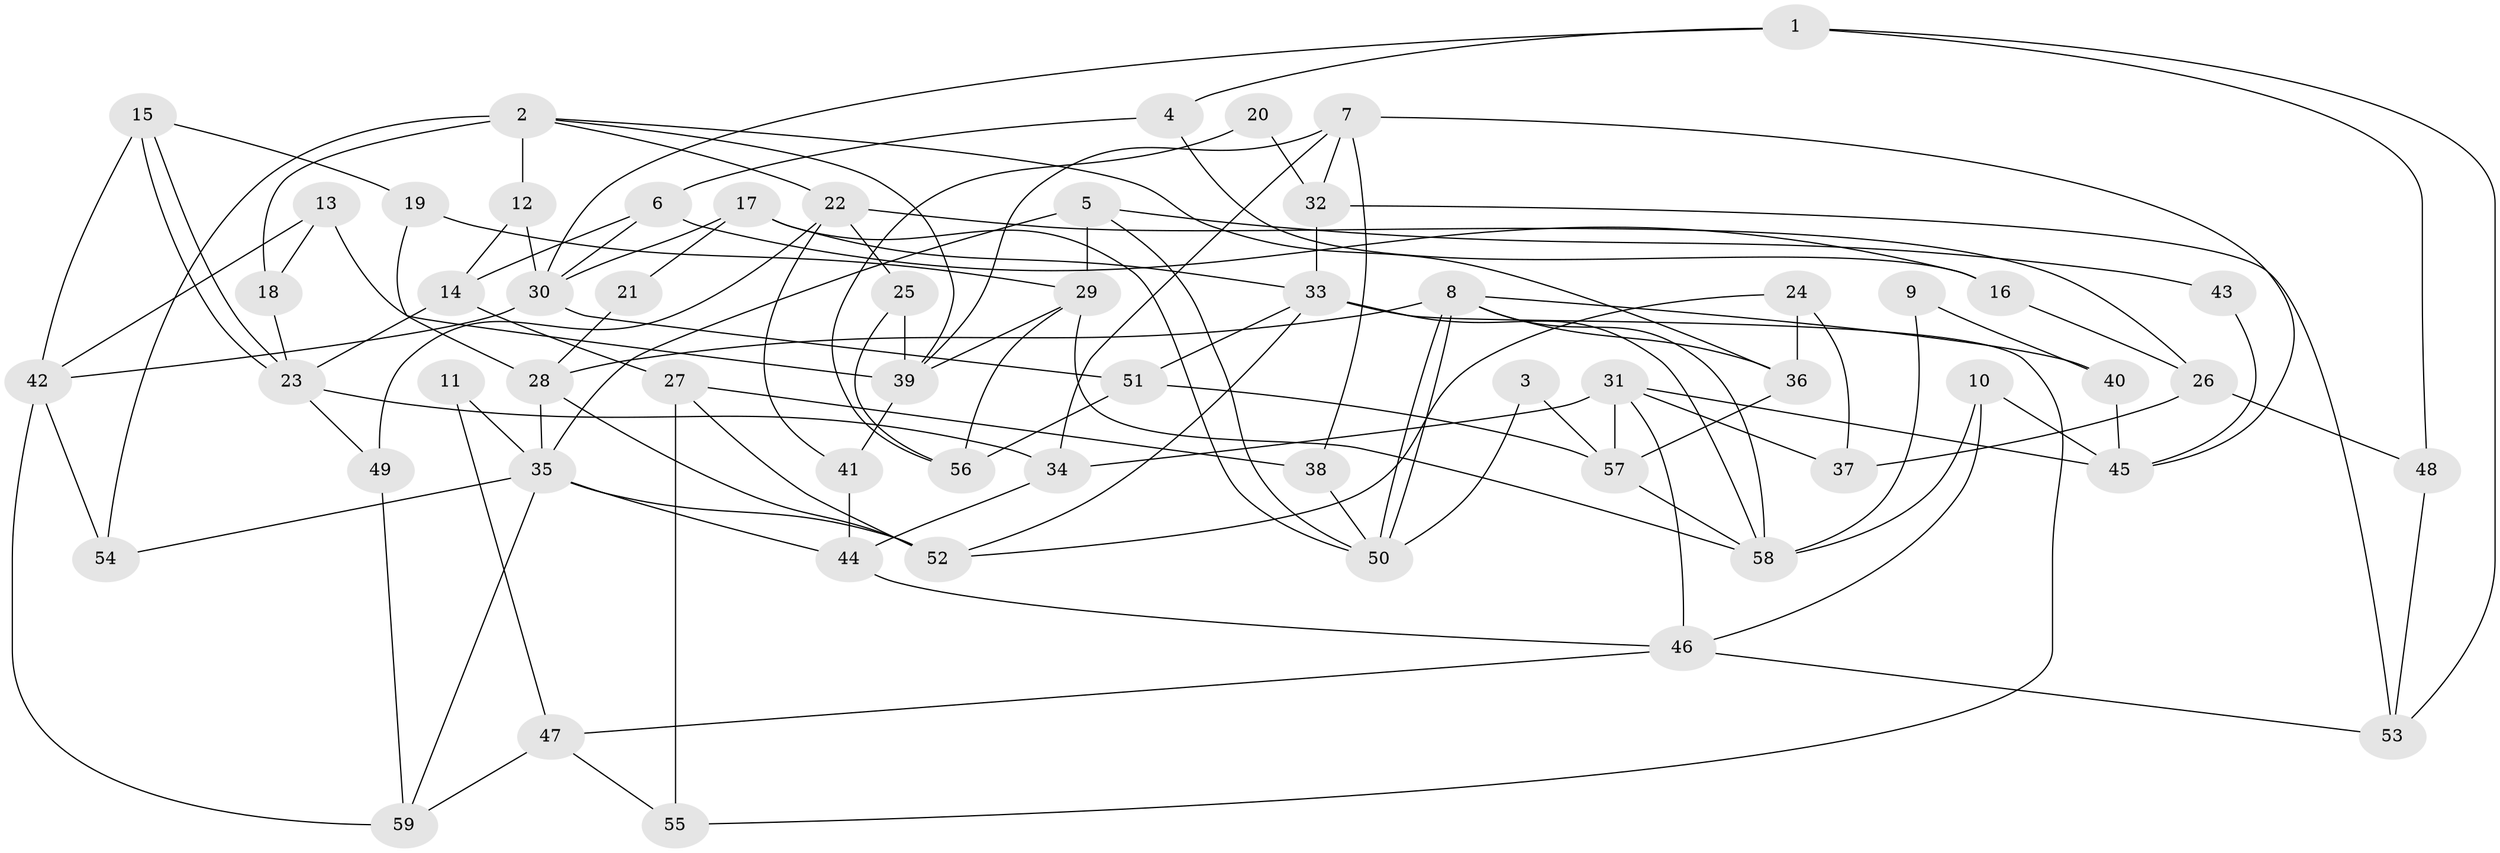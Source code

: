 // Generated by graph-tools (version 1.1) at 2025/02/03/09/25 03:02:10]
// undirected, 59 vertices, 118 edges
graph export_dot {
graph [start="1"]
  node [color=gray90,style=filled];
  1;
  2;
  3;
  4;
  5;
  6;
  7;
  8;
  9;
  10;
  11;
  12;
  13;
  14;
  15;
  16;
  17;
  18;
  19;
  20;
  21;
  22;
  23;
  24;
  25;
  26;
  27;
  28;
  29;
  30;
  31;
  32;
  33;
  34;
  35;
  36;
  37;
  38;
  39;
  40;
  41;
  42;
  43;
  44;
  45;
  46;
  47;
  48;
  49;
  50;
  51;
  52;
  53;
  54;
  55;
  56;
  57;
  58;
  59;
  1 -- 4;
  1 -- 53;
  1 -- 30;
  1 -- 48;
  2 -- 54;
  2 -- 18;
  2 -- 12;
  2 -- 22;
  2 -- 36;
  2 -- 39;
  3 -- 50;
  3 -- 57;
  4 -- 6;
  4 -- 16;
  5 -- 50;
  5 -- 29;
  5 -- 35;
  5 -- 43;
  6 -- 30;
  6 -- 14;
  6 -- 16;
  7 -- 39;
  7 -- 45;
  7 -- 32;
  7 -- 34;
  7 -- 38;
  8 -- 58;
  8 -- 50;
  8 -- 50;
  8 -- 28;
  8 -- 36;
  8 -- 40;
  9 -- 40;
  9 -- 58;
  10 -- 58;
  10 -- 46;
  10 -- 45;
  11 -- 35;
  11 -- 47;
  12 -- 30;
  12 -- 14;
  13 -- 39;
  13 -- 42;
  13 -- 18;
  14 -- 23;
  14 -- 27;
  15 -- 23;
  15 -- 23;
  15 -- 19;
  15 -- 42;
  16 -- 26;
  17 -- 33;
  17 -- 30;
  17 -- 21;
  17 -- 50;
  18 -- 23;
  19 -- 29;
  19 -- 28;
  20 -- 56;
  20 -- 32;
  21 -- 28;
  22 -- 41;
  22 -- 25;
  22 -- 26;
  22 -- 49;
  23 -- 34;
  23 -- 49;
  24 -- 52;
  24 -- 36;
  24 -- 37;
  25 -- 56;
  25 -- 39;
  26 -- 37;
  26 -- 48;
  27 -- 38;
  27 -- 52;
  27 -- 55;
  28 -- 52;
  28 -- 35;
  29 -- 39;
  29 -- 58;
  29 -- 56;
  30 -- 42;
  30 -- 51;
  31 -- 34;
  31 -- 57;
  31 -- 37;
  31 -- 45;
  31 -- 46;
  32 -- 33;
  32 -- 53;
  33 -- 52;
  33 -- 55;
  33 -- 51;
  33 -- 58;
  34 -- 44;
  35 -- 44;
  35 -- 52;
  35 -- 54;
  35 -- 59;
  36 -- 57;
  38 -- 50;
  39 -- 41;
  40 -- 45;
  41 -- 44;
  42 -- 59;
  42 -- 54;
  43 -- 45;
  44 -- 46;
  46 -- 53;
  46 -- 47;
  47 -- 59;
  47 -- 55;
  48 -- 53;
  49 -- 59;
  51 -- 56;
  51 -- 57;
  57 -- 58;
}
